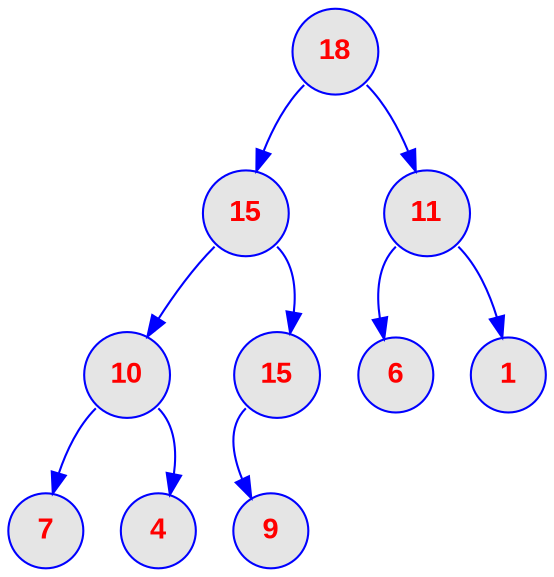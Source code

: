 digraph tas {
	node [
		fontname  = "Arial bold" 
		fontsize  = "14"
		fontcolor = "red"
		style     = "rounded, filled"
		shape     = "circle"
		fillcolor = "grey90"
		color     = "blue"
		width     = "0.5"
	]

	edge [
		color     = "blue"
	]

	0 [label = "18"];
	0:sw -> 1;
	1 [label = "15"];
	1:sw -> 3;
	3 [label = "10"];
	3:sw -> 7;
	7 [label = "7"];
	3:se -> 8;
	8 [label = "4"];
	1:se -> 4;
	4 [label = "15"];
	4:sw -> 9;
	9 [label = "9"];
	0:se -> 2;
	2 [label = "11"];
	2:sw -> 5;
	5 [label = "6"];
	2:se -> 6;
	6 [label = "1"];
}
